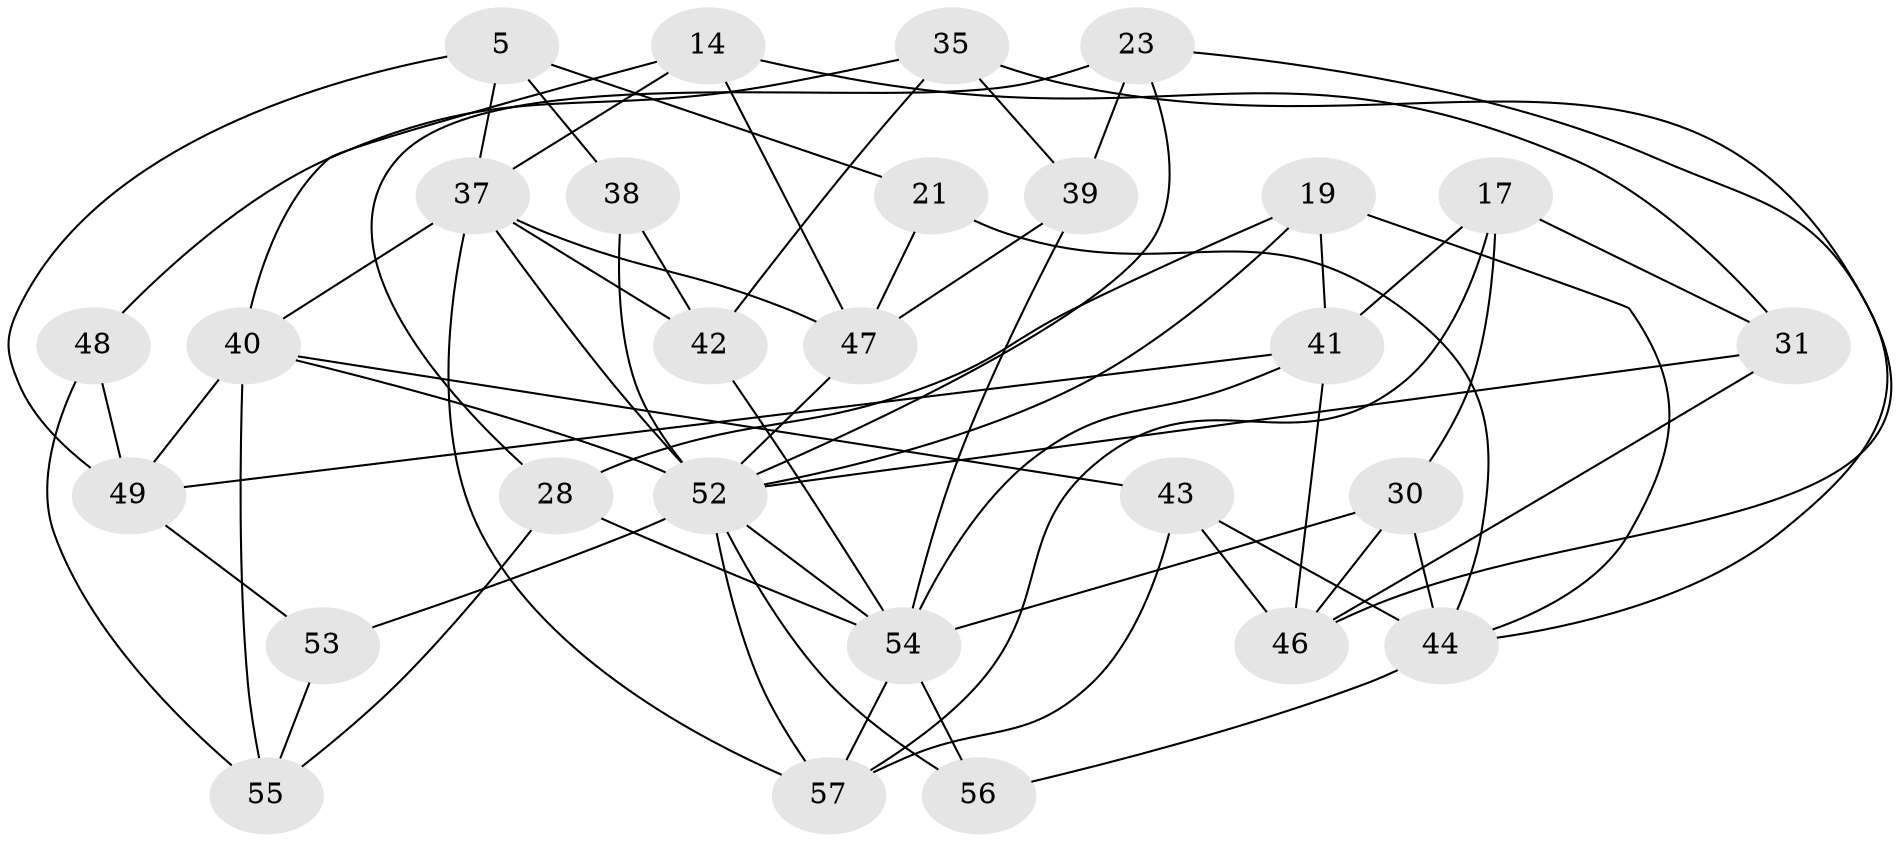 // original degree distribution, {4: 1.0}
// Generated by graph-tools (version 1.1) at 2025/57/03/09/25 04:57:20]
// undirected, 28 vertices, 65 edges
graph export_dot {
graph [start="1"]
  node [color=gray90,style=filled];
  5;
  14;
  17;
  19;
  21;
  23;
  28;
  30;
  31;
  35;
  37 [super="+2+9+33"];
  38;
  39;
  40 [super="+25+16"];
  41 [super="+1"];
  42 [super="+22"];
  43;
  44 [super="+6+18"];
  46 [super="+29"];
  47 [super="+27"];
  48;
  49 [super="+32"];
  52 [super="+12+20+51+24+34"];
  53;
  54 [super="+11+50"];
  55;
  56 [super="+15+36"];
  57 [super="+7+45"];
  5 -- 21;
  5 -- 38;
  5 -- 37;
  5 -- 49;
  14 -- 31;
  14 -- 40;
  14 -- 37;
  14 -- 47;
  17 -- 41;
  17 -- 57;
  17 -- 30;
  17 -- 31;
  19 -- 28;
  19 -- 41;
  19 -- 44;
  19 -- 52;
  21 -- 47;
  21 -- 44 [weight=2];
  23 -- 46;
  23 -- 39;
  23 -- 28;
  23 -- 52;
  28 -- 55;
  28 -- 54;
  30 -- 46;
  30 -- 54;
  30 -- 44;
  31 -- 46;
  31 -- 52;
  35 -- 39;
  35 -- 48;
  35 -- 42;
  35 -- 44;
  37 -- 47;
  37 -- 42 [weight=2];
  37 -- 57 [weight=2];
  37 -- 40;
  37 -- 52 [weight=2];
  38 -- 42 [weight=2];
  38 -- 52;
  39 -- 54;
  39 -- 47;
  40 -- 49 [weight=2];
  40 -- 43;
  40 -- 52 [weight=2];
  40 -- 55;
  41 -- 46 [weight=2];
  41 -- 54;
  41 -- 49;
  42 -- 54;
  43 -- 44;
  43 -- 46;
  43 -- 57;
  44 -- 56 [weight=4];
  47 -- 52 [weight=2];
  48 -- 49 [weight=2];
  48 -- 55;
  49 -- 53 [weight=2];
  52 -- 54;
  52 -- 57;
  52 -- 56 [weight=3];
  52 -- 53;
  53 -- 55;
  54 -- 57 [weight=3];
  54 -- 56 [weight=3];
}
